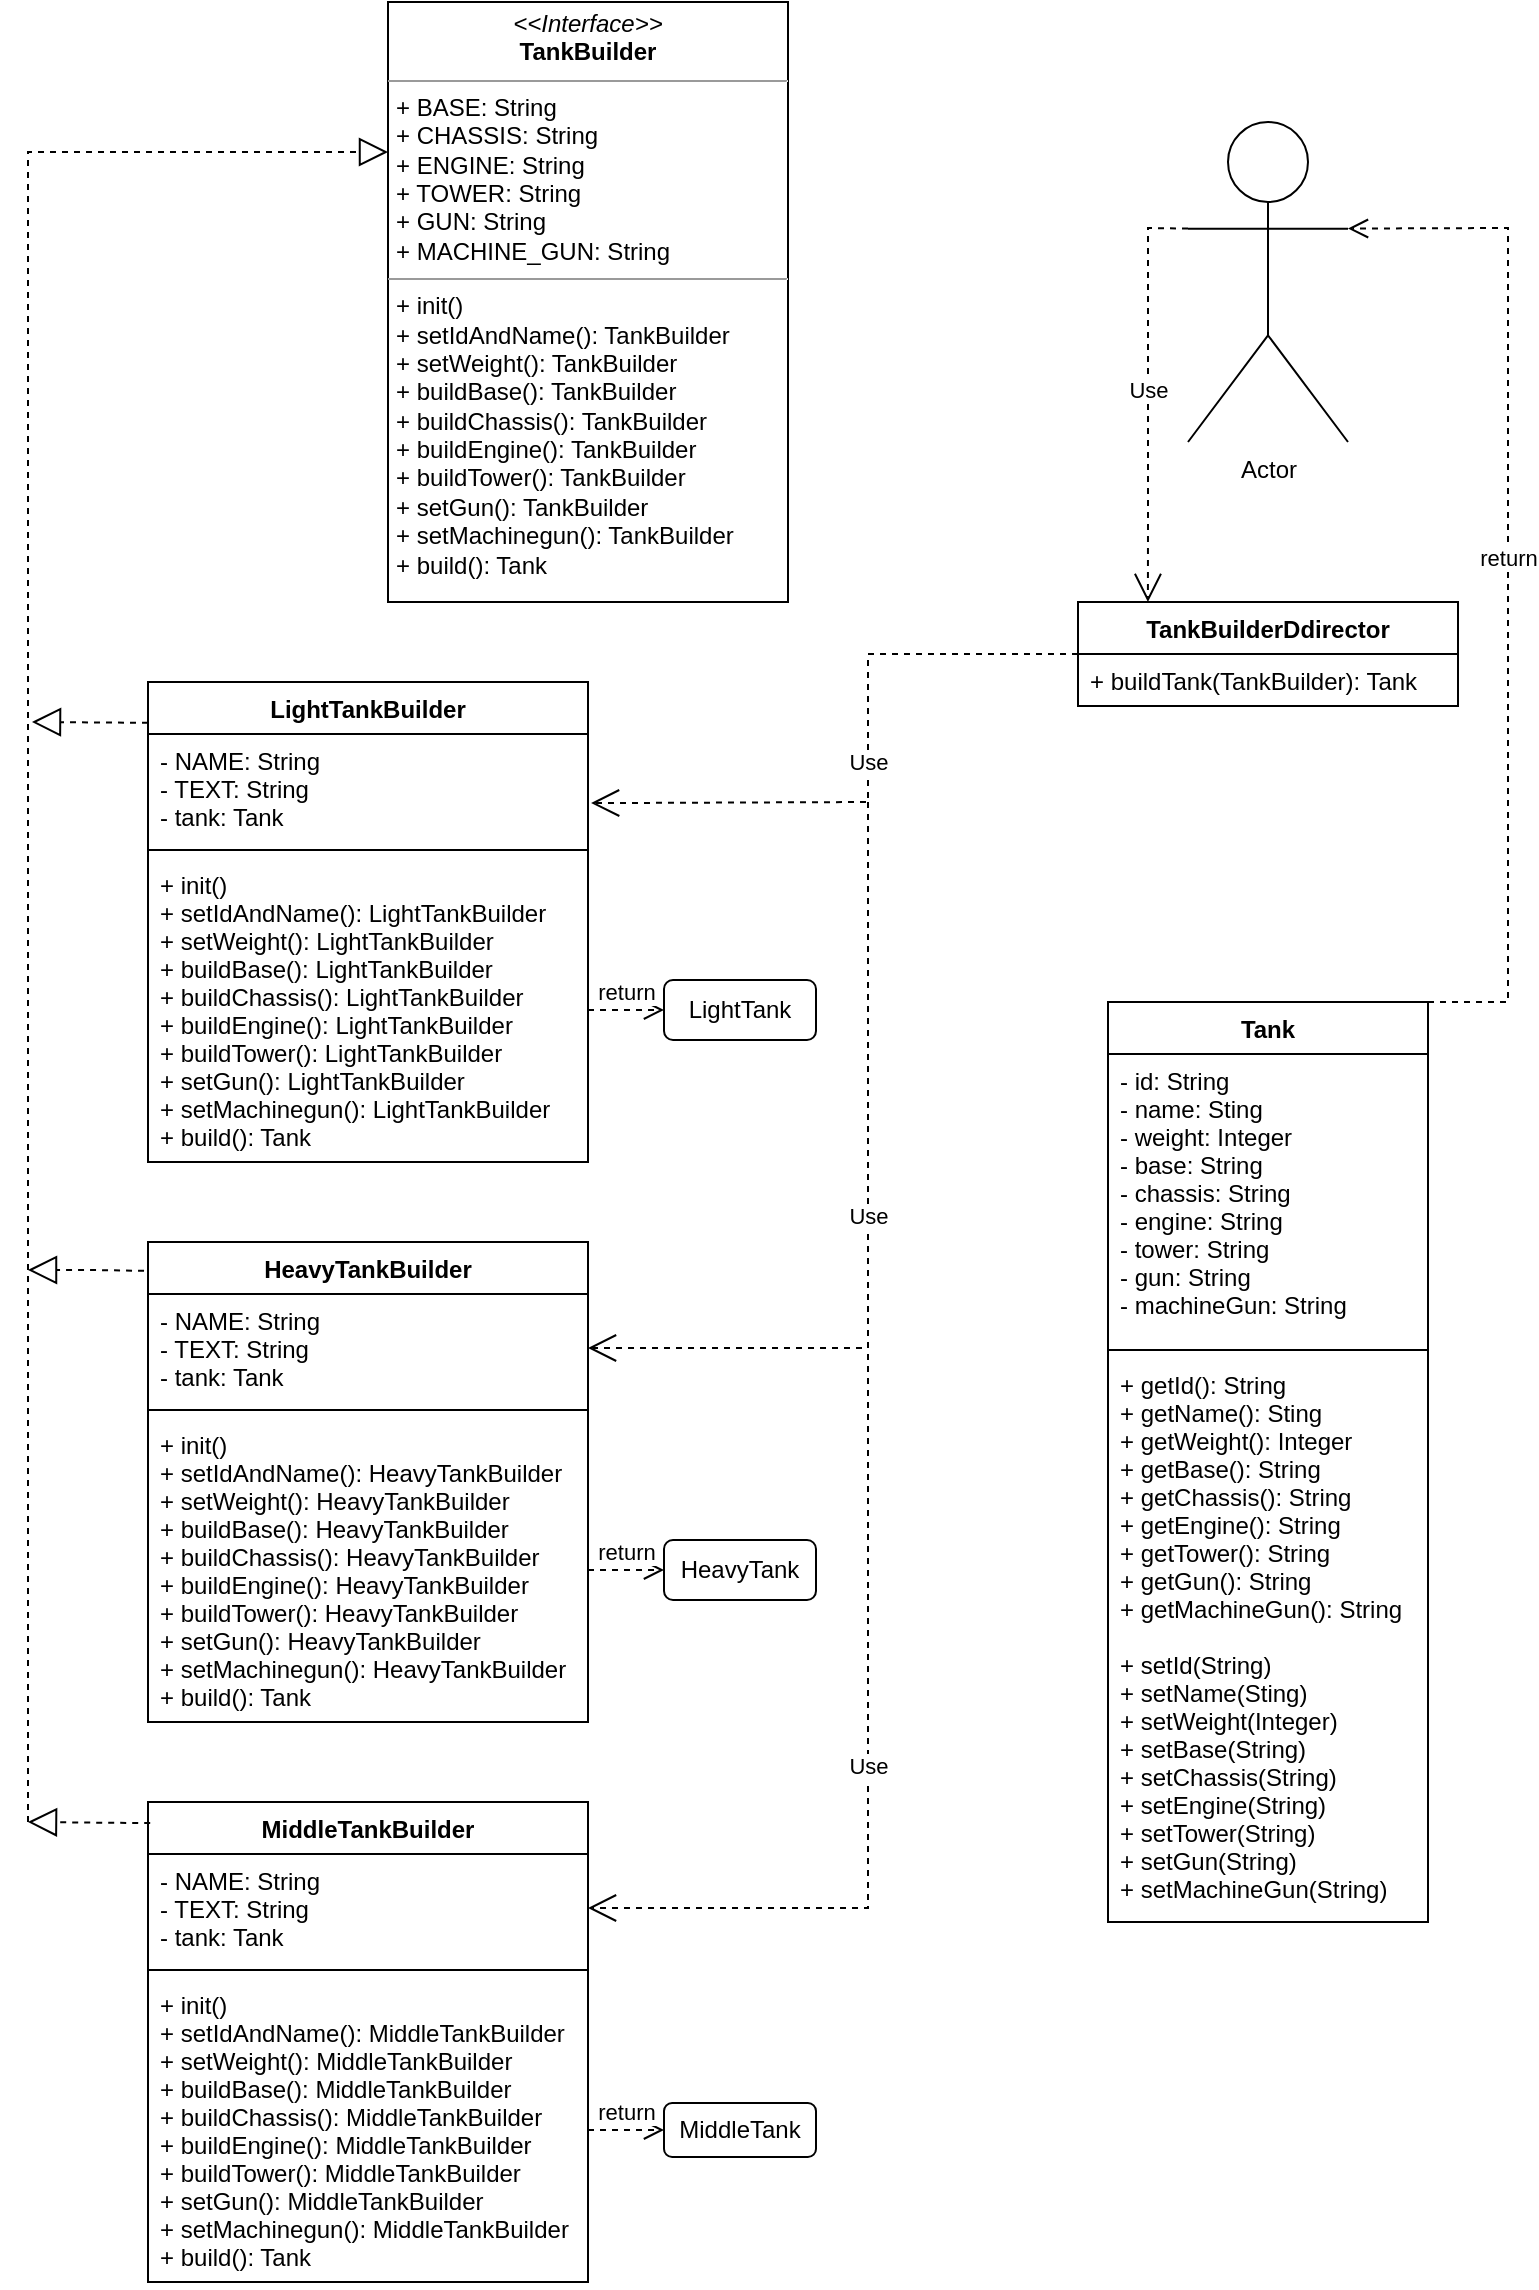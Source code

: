 <mxfile version="20.5.3" type="embed"><diagram id="23iRSUPoRavnBvh4doch" name="Page-1"><mxGraphModel dx="572" dy="424" grid="1" gridSize="10" guides="1" tooltips="1" connect="1" arrows="1" fold="1" page="1" pageScale="1" pageWidth="827" pageHeight="1169" math="0" shadow="0"><root><mxCell id="0"/><mxCell id="1" parent="0"/><mxCell id="3" value="Tank" style="swimlane;fontStyle=1;align=center;verticalAlign=top;childLayout=stackLayout;horizontal=1;startSize=26;horizontalStack=0;resizeParent=1;resizeParentMax=0;resizeLast=0;collapsible=1;marginBottom=0;" parent="1" vertex="1"><mxGeometry x="560" y="520" width="160" height="460" as="geometry"/></mxCell><mxCell id="4" value="- id: String&#10;- name: Sting&#10;- weight: Integer&#10;- base: String&#10;- chassis: String&#10;- engine: String&#10;- tower: String&#10;- gun: String&#10;- machineGun: String&#10;" style="text;strokeColor=none;fillColor=none;align=left;verticalAlign=top;spacingLeft=4;spacingRight=4;overflow=hidden;rotatable=0;points=[[0,0.5],[1,0.5]];portConstraint=eastwest;" parent="3" vertex="1"><mxGeometry y="26" width="160" height="144" as="geometry"/></mxCell><mxCell id="5" value="" style="line;strokeWidth=1;fillColor=none;align=left;verticalAlign=middle;spacingTop=-1;spacingLeft=3;spacingRight=3;rotatable=0;labelPosition=right;points=[];portConstraint=eastwest;strokeColor=inherit;" parent="3" vertex="1"><mxGeometry y="170" width="160" height="8" as="geometry"/></mxCell><mxCell id="6" value="+ getId(): String&#10;+ getName(): Sting&#10;+ getWeight(): Integer&#10;+ getBase(): String&#10;+ getChassis(): String&#10;+ getEngine(): String&#10;+ getTower(): String&#10;+ getGun(): String&#10;+ getMachineGun(): String&#10;&#10;+ setId(String)&#10;+ setName(Sting)&#10;+ setWeight(Integer)&#10;+ setBase(String)&#10;+ setChassis(String)&#10;+ setEngine(String)&#10;+ setTower(String)&#10;+ setGun(String)&#10;+ setMachineGun(String)&#10;" style="text;strokeColor=none;fillColor=none;align=left;verticalAlign=top;spacingLeft=4;spacingRight=4;overflow=hidden;rotatable=0;points=[[0,0.5],[1,0.5]];portConstraint=eastwest;" parent="3" vertex="1"><mxGeometry y="178" width="160" height="282" as="geometry"/></mxCell><mxCell id="12" value="&lt;p style=&quot;margin:0px;margin-top:4px;text-align:center;&quot;&gt;&lt;i&gt;&amp;lt;&amp;lt;Interface&amp;gt;&amp;gt;&lt;/i&gt;&lt;br&gt;&lt;b&gt;TankBuilder&lt;/b&gt;&lt;/p&gt;&lt;hr size=&quot;1&quot;&gt;&lt;p style=&quot;margin:0px;margin-left:4px;&quot;&gt;+ BASE: String&lt;/p&gt;&lt;p style=&quot;margin:0px;margin-left:4px;&quot;&gt;+ CHASSIS: String&lt;/p&gt;&lt;p style=&quot;margin:0px;margin-left:4px;&quot;&gt;+ ENGINE: String&lt;/p&gt;&lt;p style=&quot;margin:0px;margin-left:4px;&quot;&gt;+ TOWER: String&lt;/p&gt;&lt;p style=&quot;margin:0px;margin-left:4px;&quot;&gt;+ GUN: String&lt;/p&gt;&lt;p style=&quot;margin:0px;margin-left:4px;&quot;&gt;+ MACHINE_GUN: String&lt;/p&gt;&lt;hr size=&quot;1&quot;&gt;&lt;p style=&quot;margin:0px;margin-left:4px;&quot;&gt;+ init()&lt;/p&gt;&lt;p style=&quot;margin:0px;margin-left:4px;&quot;&gt;+ setIdAndName(): TankBuilder&lt;/p&gt;&lt;p style=&quot;margin:0px;margin-left:4px;&quot;&gt;+ setWeight(): TankBuilder&lt;/p&gt;&lt;p style=&quot;margin:0px;margin-left:4px;&quot;&gt;+ buildBase(): TankBuilder&lt;/p&gt;&lt;p style=&quot;margin:0px;margin-left:4px;&quot;&gt;+ buildChassis(): TankBuilder&lt;/p&gt;&lt;p style=&quot;margin:0px;margin-left:4px;&quot;&gt;+ buildEngine(): TankBuilder&lt;/p&gt;&lt;p style=&quot;margin:0px;margin-left:4px;&quot;&gt;+ buildTower(): TankBuilder&lt;/p&gt;&lt;p style=&quot;margin:0px;margin-left:4px;&quot;&gt;+ setGun(): TankBuilder&lt;/p&gt;&lt;p style=&quot;margin:0px;margin-left:4px;&quot;&gt;+ setMachinegun(): TankBuilder&lt;/p&gt;&lt;p style=&quot;margin:0px;margin-left:4px;&quot;&gt;+ build(): Tank&lt;/p&gt;" style="verticalAlign=top;align=left;overflow=fill;fontSize=12;fontFamily=Helvetica;html=1;" parent="1" vertex="1"><mxGeometry x="200" y="20" width="200" height="300" as="geometry"/></mxCell><mxCell id="13" value="LightTankBuilder" style="swimlane;fontStyle=1;align=center;verticalAlign=top;childLayout=stackLayout;horizontal=1;startSize=26;horizontalStack=0;resizeParent=1;resizeParentMax=0;resizeLast=0;collapsible=1;marginBottom=0;" parent="1" vertex="1"><mxGeometry x="80" y="360" width="220" height="240" as="geometry"/></mxCell><mxCell id="14" value="- NAME: String&#10;- TEXT: String&#10;- tank: Tank" style="text;strokeColor=none;fillColor=none;align=left;verticalAlign=top;spacingLeft=4;spacingRight=4;overflow=hidden;rotatable=0;points=[[0,0.5],[1,0.5]];portConstraint=eastwest;" parent="13" vertex="1"><mxGeometry y="26" width="220" height="54" as="geometry"/></mxCell><mxCell id="15" value="" style="line;strokeWidth=1;fillColor=none;align=left;verticalAlign=middle;spacingTop=-1;spacingLeft=3;spacingRight=3;rotatable=0;labelPosition=right;points=[];portConstraint=eastwest;strokeColor=inherit;" parent="13" vertex="1"><mxGeometry y="80" width="220" height="8" as="geometry"/></mxCell><mxCell id="16" value="+ init()&#10;+ setIdAndName(): LightTankBuilder&#10;+ setWeight(): LightTankBuilder&#10;+ buildBase(): LightTankBuilder&#10;+ buildChassis(): LightTankBuilder&#10;+ buildEngine(): LightTankBuilder&#10;+ buildTower(): LightTankBuilder&#10;+ setGun(): LightTankBuilder&#10;+ setMachinegun(): LightTankBuilder&#10;+ build(): Tank" style="text;strokeColor=none;fillColor=none;align=left;verticalAlign=top;spacingLeft=4;spacingRight=4;overflow=hidden;rotatable=0;points=[[0,0.5],[1,0.5]];portConstraint=eastwest;" parent="13" vertex="1"><mxGeometry y="88" width="220" height="152" as="geometry"/></mxCell><mxCell id="17" value="MiddleTankBuilder" style="swimlane;fontStyle=1;align=center;verticalAlign=top;childLayout=stackLayout;horizontal=1;startSize=26;horizontalStack=0;resizeParent=1;resizeParentMax=0;resizeLast=0;collapsible=1;marginBottom=0;" parent="1" vertex="1"><mxGeometry x="80" y="920" width="220" height="240" as="geometry"/></mxCell><mxCell id="18" value="- NAME: String&#10;- TEXT: String&#10;- tank: Tank" style="text;strokeColor=none;fillColor=none;align=left;verticalAlign=top;spacingLeft=4;spacingRight=4;overflow=hidden;rotatable=0;points=[[0,0.5],[1,0.5]];portConstraint=eastwest;" parent="17" vertex="1"><mxGeometry y="26" width="220" height="54" as="geometry"/></mxCell><mxCell id="19" value="" style="line;strokeWidth=1;fillColor=none;align=left;verticalAlign=middle;spacingTop=-1;spacingLeft=3;spacingRight=3;rotatable=0;labelPosition=right;points=[];portConstraint=eastwest;strokeColor=inherit;" parent="17" vertex="1"><mxGeometry y="80" width="220" height="8" as="geometry"/></mxCell><mxCell id="20" value="+ init()&#10;+ setIdAndName(): MiddleTankBuilder&#10;+ setWeight(): MiddleTankBuilder&#10;+ buildBase(): MiddleTankBuilder&#10;+ buildChassis(): MiddleTankBuilder&#10;+ buildEngine(): MiddleTankBuilder&#10;+ buildTower(): MiddleTankBuilder&#10;+ setGun(): MiddleTankBuilder&#10;+ setMachinegun(): MiddleTankBuilder&#10;+ build(): Tank" style="text;strokeColor=none;fillColor=none;align=left;verticalAlign=top;spacingLeft=4;spacingRight=4;overflow=hidden;rotatable=0;points=[[0,0.5],[1,0.5]];portConstraint=eastwest;" parent="17" vertex="1"><mxGeometry y="88" width="220" height="152" as="geometry"/></mxCell><mxCell id="21" value="HeavyTankBuilder" style="swimlane;fontStyle=1;align=center;verticalAlign=top;childLayout=stackLayout;horizontal=1;startSize=26;horizontalStack=0;resizeParent=1;resizeParentMax=0;resizeLast=0;collapsible=1;marginBottom=0;" parent="1" vertex="1"><mxGeometry x="80" y="640" width="220" height="240" as="geometry"/></mxCell><mxCell id="22" value="- NAME: String&#10;- TEXT: String&#10;- tank: Tank" style="text;strokeColor=none;fillColor=none;align=left;verticalAlign=top;spacingLeft=4;spacingRight=4;overflow=hidden;rotatable=0;points=[[0,0.5],[1,0.5]];portConstraint=eastwest;" parent="21" vertex="1"><mxGeometry y="26" width="220" height="54" as="geometry"/></mxCell><mxCell id="23" value="" style="line;strokeWidth=1;fillColor=none;align=left;verticalAlign=middle;spacingTop=-1;spacingLeft=3;spacingRight=3;rotatable=0;labelPosition=right;points=[];portConstraint=eastwest;strokeColor=inherit;" parent="21" vertex="1"><mxGeometry y="80" width="220" height="8" as="geometry"/></mxCell><mxCell id="24" value="+ init()&#10;+ setIdAndName(): HeavyTankBuilder&#10;+ setWeight(): HeavyTankBuilder&#10;+ buildBase(): HeavyTankBuilder&#10;+ buildChassis(): HeavyTankBuilder&#10;+ buildEngine(): HeavyTankBuilder&#10;+ buildTower(): HeavyTankBuilder&#10;+ setGun(): HeavyTankBuilder&#10;+ setMachinegun(): HeavyTankBuilder&#10;+ build(): Tank" style="text;strokeColor=none;fillColor=none;align=left;verticalAlign=top;spacingLeft=4;spacingRight=4;overflow=hidden;rotatable=0;points=[[0,0.5],[1,0.5]];portConstraint=eastwest;" parent="21" vertex="1"><mxGeometry y="88" width="220" height="152" as="geometry"/></mxCell><mxCell id="25" value="" style="endArrow=block;dashed=1;endFill=0;endSize=12;html=1;rounded=0;exitX=1;exitY=0.5;exitDx=0;exitDy=0;" parent="1" source="14" edge="1"><mxGeometry width="160" relative="1" as="geometry"><mxPoint x="270" y="480" as="sourcePoint"/><mxPoint x="300" y="413" as="targetPoint"/></mxGeometry></mxCell><mxCell id="27" value="" style="endArrow=block;dashed=1;endFill=0;endSize=12;html=1;rounded=0;entryX=0;entryY=0.25;entryDx=0;entryDy=0;" parent="1" target="12" edge="1"><mxGeometry width="160" relative="1" as="geometry"><mxPoint x="20" y="930" as="sourcePoint"/><mxPoint x="80" y="120" as="targetPoint"/><Array as="points"><mxPoint x="20" y="95"/></Array></mxGeometry></mxCell><mxCell id="28" value="" style="endArrow=block;dashed=1;endFill=0;endSize=12;html=1;rounded=0;exitX=-0.009;exitY=0.06;exitDx=0;exitDy=0;exitPerimeter=0;" parent="1" source="21" edge="1"><mxGeometry width="160" relative="1" as="geometry"><mxPoint x="250" y="740" as="sourcePoint"/><mxPoint x="20" y="654" as="targetPoint"/><Array as="points"><mxPoint x="50" y="654"/></Array></mxGeometry></mxCell><mxCell id="29" value="" style="endArrow=block;dashed=1;endFill=0;endSize=12;html=1;rounded=0;exitX=0.005;exitY=0.044;exitDx=0;exitDy=0;exitPerimeter=0;" parent="1" source="17" edge="1"><mxGeometry width="160" relative="1" as="geometry"><mxPoint x="250" y="890" as="sourcePoint"/><mxPoint x="20" y="930" as="targetPoint"/></mxGeometry></mxCell><mxCell id="30" value="TankBuilderDdirector" style="swimlane;fontStyle=1;align=center;verticalAlign=top;childLayout=stackLayout;horizontal=1;startSize=26;horizontalStack=0;resizeParent=1;resizeParentMax=0;resizeLast=0;collapsible=1;marginBottom=0;" parent="1" vertex="1"><mxGeometry x="545" y="320" width="190" height="52" as="geometry"/></mxCell><mxCell id="33" value="+ buildTank(TankBuilder): Tank" style="text;strokeColor=none;fillColor=none;align=left;verticalAlign=top;spacingLeft=4;spacingRight=4;overflow=hidden;rotatable=0;points=[[0,0.5],[1,0.5]];portConstraint=eastwest;" parent="30" vertex="1"><mxGeometry y="26" width="190" height="26" as="geometry"/></mxCell><mxCell id="34" value="Use" style="endArrow=open;endSize=12;dashed=1;html=1;rounded=0;exitX=0;exitY=0.5;exitDx=0;exitDy=0;entryX=1.007;entryY=0.64;entryDx=0;entryDy=0;entryPerimeter=0;" parent="1" source="30" target="14" edge="1"><mxGeometry width="160" relative="1" as="geometry"><mxPoint x="330" y="330" as="sourcePoint"/><mxPoint x="410" y="110" as="targetPoint"/><Array as="points"><mxPoint x="440" y="346"/><mxPoint x="440" y="420"/></Array></mxGeometry></mxCell><mxCell id="35" value="return" style="html=1;verticalAlign=bottom;endArrow=open;dashed=1;endSize=8;rounded=0;exitX=1;exitY=0;exitDx=0;exitDy=0;entryX=1;entryY=0.333;entryDx=0;entryDy=0;entryPerimeter=0;" parent="1" source="3" target="36" edge="1"><mxGeometry relative="1" as="geometry"><mxPoint x="450" y="310" as="sourcePoint"/><mxPoint x="680" y="240" as="targetPoint"/><Array as="points"><mxPoint x="760" y="520"/><mxPoint x="760" y="400"/><mxPoint x="760" y="133"/></Array></mxGeometry></mxCell><mxCell id="36" value="Actor" style="shape=umlActor;verticalLabelPosition=bottom;verticalAlign=top;html=1;outlineConnect=0;" vertex="1" parent="1"><mxGeometry x="600" y="80" width="80" height="160" as="geometry"/></mxCell><mxCell id="38" value="Use" style="endArrow=open;endSize=12;dashed=1;html=1;rounded=0;entryX=0.184;entryY=0;entryDx=0;entryDy=0;entryPerimeter=0;exitX=0;exitY=0.333;exitDx=0;exitDy=0;exitPerimeter=0;" edge="1" parent="1" source="36" target="30"><mxGeometry x="-0.019" width="160" relative="1" as="geometry"><mxPoint x="560" y="160" as="sourcePoint"/><mxPoint x="480" y="280" as="targetPoint"/><Array as="points"><mxPoint x="580" y="133"/><mxPoint x="580" y="280"/></Array><mxPoint as="offset"/></mxGeometry></mxCell><mxCell id="42" value="" style="endArrow=block;dashed=1;endFill=0;endSize=12;html=1;rounded=0;exitX=-0.009;exitY=0.06;exitDx=0;exitDy=0;exitPerimeter=0;" edge="1" parent="1"><mxGeometry width="160" relative="1" as="geometry"><mxPoint x="80.0" y="380.4" as="sourcePoint"/><mxPoint x="22" y="380" as="targetPoint"/></mxGeometry></mxCell><mxCell id="44" value="Use" style="endArrow=open;endSize=12;dashed=1;html=1;rounded=0;entryX=1;entryY=0.5;entryDx=0;entryDy=0;" edge="1" parent="1" target="22"><mxGeometry width="160" relative="1" as="geometry"><mxPoint x="440" y="420" as="sourcePoint"/><mxPoint x="340" y="550" as="targetPoint"/><Array as="points"><mxPoint x="440" y="693"/></Array></mxGeometry></mxCell><mxCell id="45" value="Use" style="endArrow=open;endSize=12;dashed=1;html=1;rounded=0;entryX=1;entryY=0.5;entryDx=0;entryDy=0;" edge="1" parent="1" target="18"><mxGeometry width="160" relative="1" as="geometry"><mxPoint x="440" y="690" as="sourcePoint"/><mxPoint x="340" y="850" as="targetPoint"/><Array as="points"><mxPoint x="440" y="973"/></Array></mxGeometry></mxCell><mxCell id="47" value="return" style="html=1;verticalAlign=bottom;endArrow=open;dashed=1;endSize=8;rounded=0;" edge="1" parent="1" source="20" target="49"><mxGeometry relative="1" as="geometry"><mxPoint x="120" y="960" as="sourcePoint"/><mxPoint x="350" y="1084" as="targetPoint"/></mxGeometry></mxCell><mxCell id="49" value="MiddleTank" style="rounded=1;whiteSpace=wrap;html=1;" vertex="1" parent="1"><mxGeometry x="338" y="1070.5" width="76" height="27" as="geometry"/></mxCell><mxCell id="50" value="HeavyTank" style="rounded=1;whiteSpace=wrap;html=1;" vertex="1" parent="1"><mxGeometry x="338" y="789" width="76" height="30" as="geometry"/></mxCell><mxCell id="51" value="LightTank" style="rounded=1;whiteSpace=wrap;html=1;" vertex="1" parent="1"><mxGeometry x="338" y="509" width="76" height="30" as="geometry"/></mxCell><mxCell id="52" value="return" style="html=1;verticalAlign=bottom;endArrow=open;dashed=1;endSize=8;rounded=0;exitX=1;exitY=0.5;exitDx=0;exitDy=0;entryX=0;entryY=0.5;entryDx=0;entryDy=0;" edge="1" parent="1" source="16" target="51"><mxGeometry relative="1" as="geometry"><mxPoint x="490" y="700" as="sourcePoint"/><mxPoint x="410" y="700" as="targetPoint"/></mxGeometry></mxCell><mxCell id="53" value="return" style="html=1;verticalAlign=bottom;endArrow=open;dashed=1;endSize=8;rounded=0;exitX=1;exitY=0.5;exitDx=0;exitDy=0;entryX=0;entryY=0.5;entryDx=0;entryDy=0;" edge="1" parent="1" source="24" target="50"><mxGeometry relative="1" as="geometry"><mxPoint x="420" y="760" as="sourcePoint"/><mxPoint x="340" y="760" as="targetPoint"/></mxGeometry></mxCell></root></mxGraphModel></diagram></mxfile>